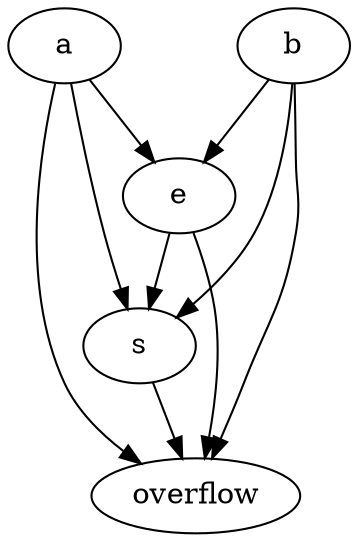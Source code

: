strict digraph "" {
	a	[complexity=14,
		importance=0.732342076642,
		rank=0.0523101483316];
	overflow	[complexity=0,
		importance=0.278810579106,
		rank=0.0];
	a -> overflow;
	e	[complexity=11,
		importance=0.613382971772,
		rank=0.0557620883429];
	a -> e;
	s	[complexity=5,
		importance=0.464684153284,
		rank=0.0929368306568];
	a -> s;
	b	[complexity=14,
		importance=0.732342076642,
		rank=0.0523101483316];
	b -> overflow;
	b -> e;
	b -> s;
	e -> overflow;
	e -> s;
	s -> overflow;
}
